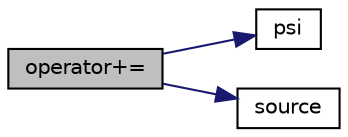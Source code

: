 digraph "operator+="
{
  bgcolor="transparent";
  edge [fontname="Helvetica",fontsize="10",labelfontname="Helvetica",labelfontsize="10"];
  node [fontname="Helvetica",fontsize="10",shape=record];
  rankdir="LR";
  Node7147 [label="operator+=",height=0.2,width=0.4,color="black", fillcolor="grey75", style="filled", fontcolor="black"];
  Node7147 -> Node7148 [color="midnightblue",fontsize="10",style="solid",fontname="Helvetica"];
  Node7148 [label="psi",height=0.2,width=0.4,color="black",URL="$a23173.html#a746a21ead7ed7561097637595338028c"];
  Node7147 -> Node7149 [color="midnightblue",fontsize="10",style="solid",fontname="Helvetica"];
  Node7149 [label="source",height=0.2,width=0.4,color="black",URL="$a23173.html#a4c49d61a0e11bbdadf6646dbe3740560"];
}
